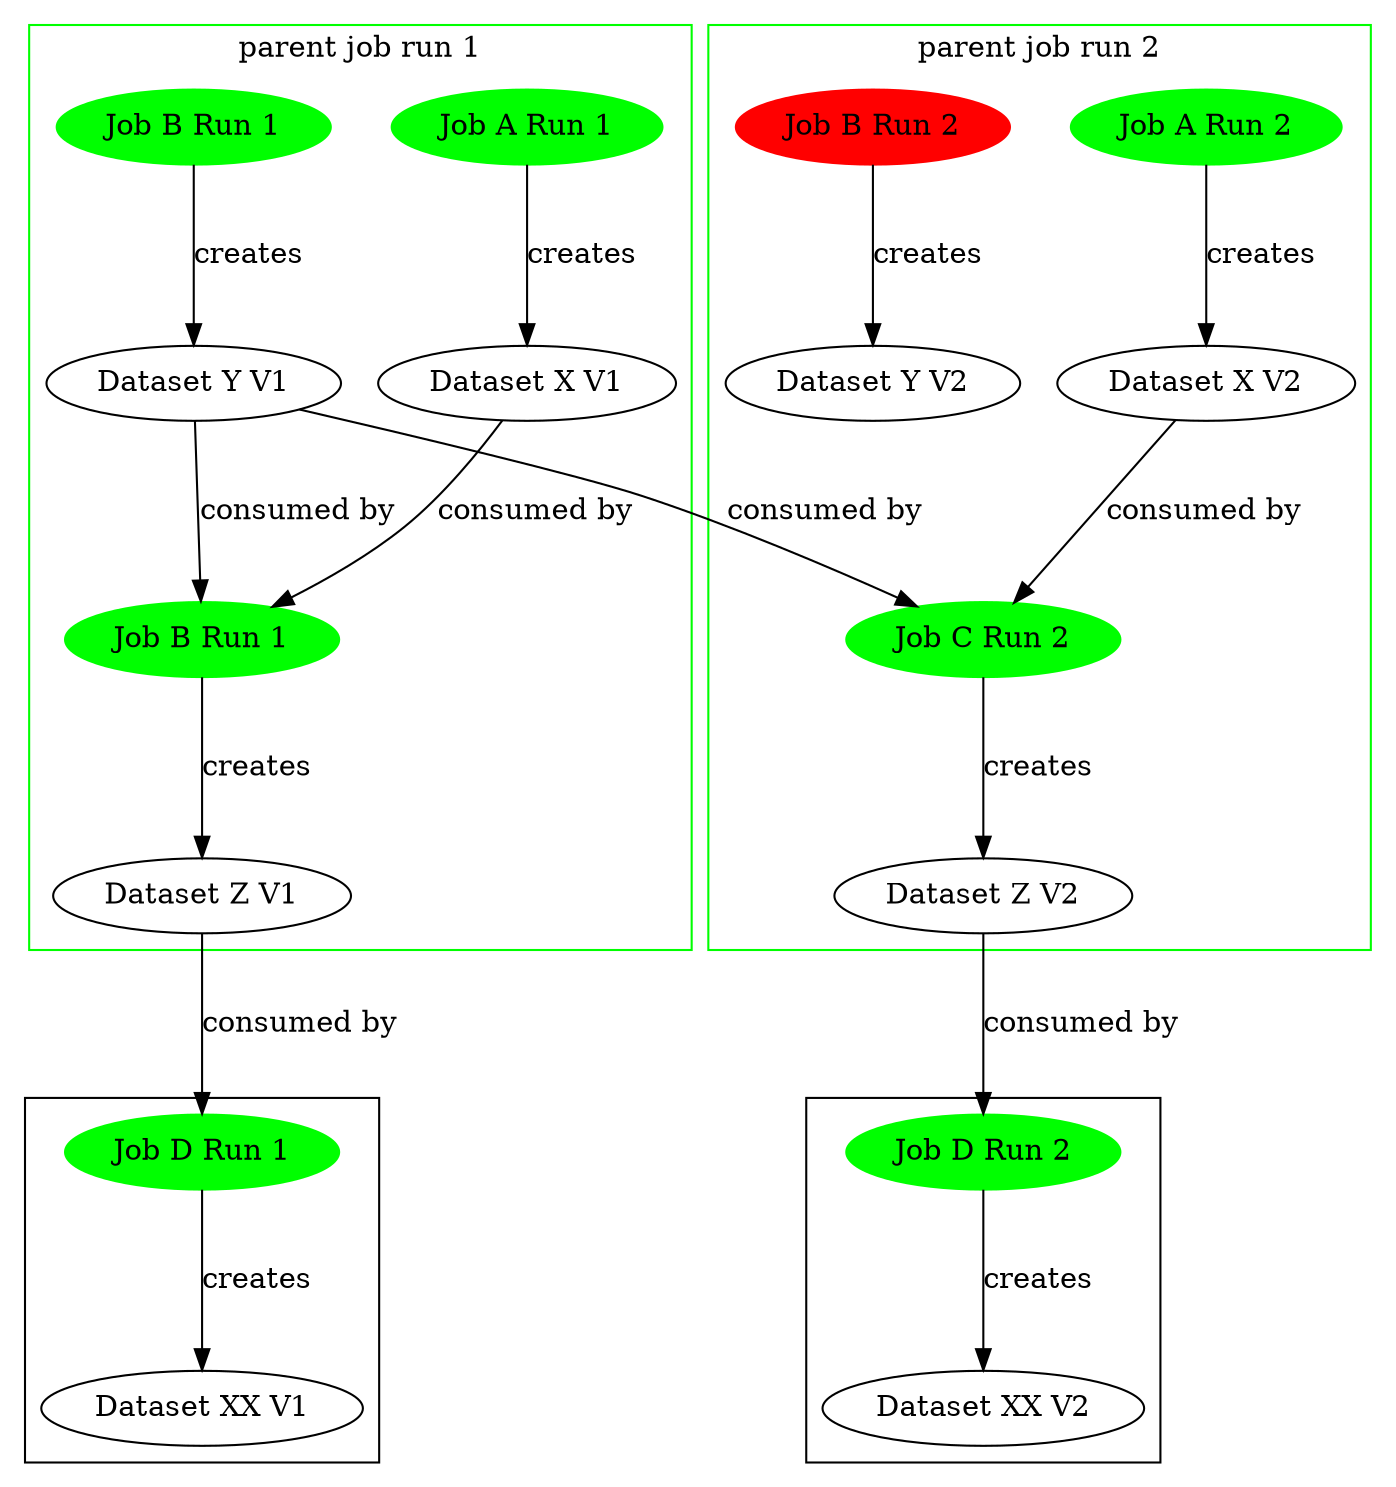 digraph ParentJobComponentFailed {
    ranksep=1;
    rankdir=TB;
    newrank="true";
    subgraph clusterParent0{
        label="parent job run 1"
        color=green
        ranksep=1
        JobA1[color=green,style=filled,label="Job A Run 1"];
        JobB1[color=green,style=filled,label="Job B Run 1"];
        DatasetX1[label="Dataset X V1"];
        DatasetY1[label="Dataset Y V1"];
        JobA1 -> DatasetX1 [label="creates"];
        JobB1 -> DatasetY1 [label="creates"];
        DatasetZ1[label="Dataset Z V1"];
        JobC1[color=green,style=filled,label="Job B Run 1"];
        DatasetX1 -> JobC1 [label="consumed by"];
        DatasetY1 -> JobC1 [label="consumed by"];
        JobC1 -> DatasetZ1 [label="creates"];
    }
    subgraph cluster2{
        DatasetXX1[label="Dataset XX V1"];
        JobD1[color=green,style=filled,label="Job D Run 1"];
        DatasetZ1 -> JobD1 [label="consumed by"];
        JobD1 -> DatasetXX1 [label="creates"];
    }

    subgraph clusterParent1{
        label="parent job run 2"
        color=green
        ranksep=1
        JobA2[color=green,style=filled,label="Job A Run 2"];
        JobB2[color=red,style=filled,label="Job B Run 2"];
        DatasetX2[label="Dataset X V2"];
        DatasetY2[label="Dataset Y V2"];
        JobA2 -> DatasetX2 [label="creates"];
        JobB2 -> DatasetY2 [label="creates"];
        DatasetZ2[label="Dataset Z V2"];
        JobC2[color=green,style=filled,label="Job C Run 2"];
        DatasetX2 -> JobC2 [label="consumed by"];
        DatasetY1 -> JobC2 [label="consumed by"];
        JobC2 -> DatasetZ2 [label="creates"];
    }
    subgraph cluster3{
        DatasetXX2[label="Dataset XX V2"];
        JobD2[color=green,style=filled,label="Job D Run 2"];
        DatasetZ2 -> JobD2 [label="consumed by"];
        JobD2 -> DatasetXX2 [label="creates"];
    }
}